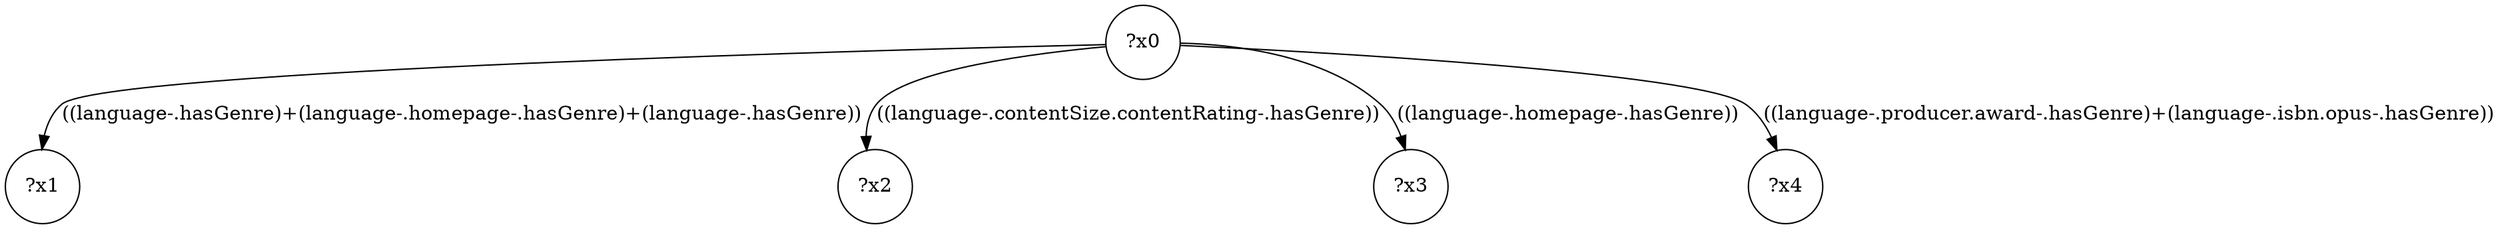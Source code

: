 digraph g {
	x0 [shape=circle, label="?x0"];
	x1 [shape=circle, label="?x1"];
	x0 -> x1 [label="((language-.hasGenre)+(language-.homepage-.hasGenre)+(language-.hasGenre))"];
	x2 [shape=circle, label="?x2"];
	x0 -> x2 [label="((language-.contentSize.contentRating-.hasGenre))"];
	x3 [shape=circle, label="?x3"];
	x0 -> x3 [label="((language-.homepage-.hasGenre))"];
	x4 [shape=circle, label="?x4"];
	x0 -> x4 [label="((language-.producer.award-.hasGenre)+(language-.isbn.opus-.hasGenre))"];
}
